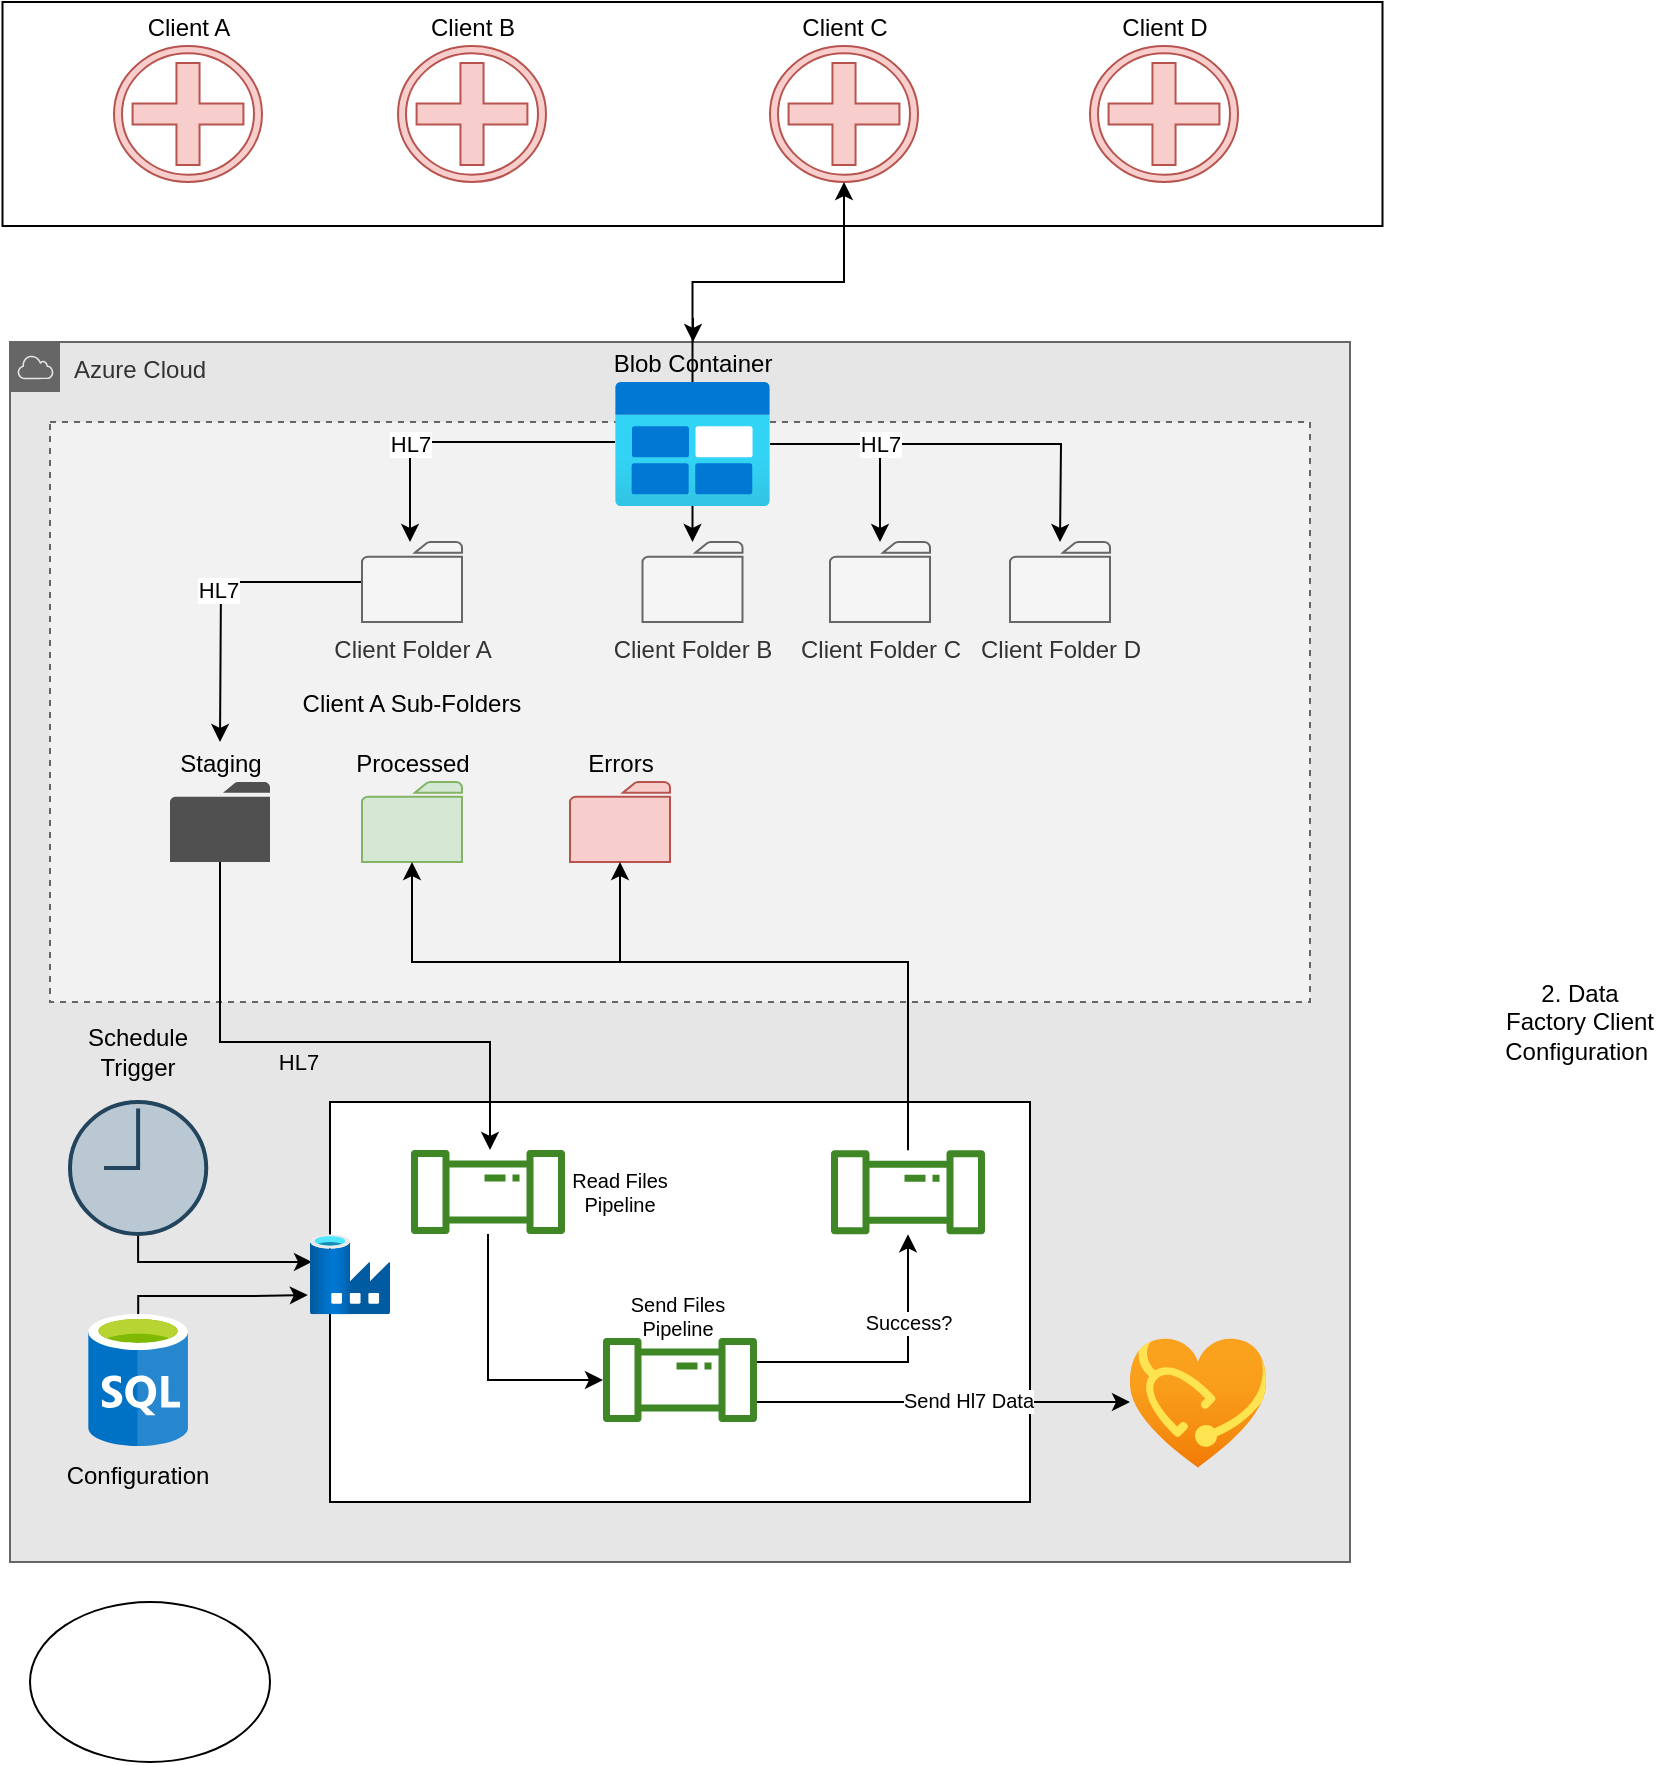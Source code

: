 <mxfile version="20.8.20" type="github">
  <diagram name="Page-1" id="RUEo9Bd7sD2gFJfadBwW">
    <mxGraphModel dx="989" dy="510" grid="0" gridSize="10" guides="1" tooltips="1" connect="1" arrows="1" fold="1" page="1" pageScale="1" pageWidth="850" pageHeight="1100" math="0" shadow="0">
      <root>
        <mxCell id="0" />
        <mxCell id="1" parent="0" />
        <mxCell id="6us5kw_5sCQfG_1NJxVb-128" value="" style="rounded=0;whiteSpace=wrap;html=1;" vertex="1" parent="1">
          <mxGeometry x="76.25" y="260" width="690" height="112" as="geometry" />
        </mxCell>
        <mxCell id="6us5kw_5sCQfG_1NJxVb-2" value="Azure Cloud" style="sketch=0;outlineConnect=0;html=1;whiteSpace=wrap;fontSize=12;fontStyle=0;shape=mxgraph.aws4.group;grIcon=mxgraph.aws4.group_aws_cloud;strokeColor=#666666;fillColor=#E6E6E6;verticalAlign=top;align=left;spacingLeft=30;dashed=0;fontColor=#333333;" vertex="1" parent="1">
          <mxGeometry x="80" y="430" width="670" height="610" as="geometry" />
        </mxCell>
        <mxCell id="6us5kw_5sCQfG_1NJxVb-129" style="edgeStyle=orthogonalEdgeStyle;rounded=0;orthogonalLoop=1;jettySize=auto;html=1;startArrow=none;startFill=0;endArrow=classic;endFill=1;" edge="1" parent="1" source="6us5kw_5sCQfG_1NJxVb-1" target="6us5kw_5sCQfG_1NJxVb-2">
          <mxGeometry relative="1" as="geometry">
            <Array as="points">
              <mxPoint x="419" y="430" />
              <mxPoint x="419" y="430" />
            </Array>
          </mxGeometry>
        </mxCell>
        <mxCell id="6us5kw_5sCQfG_1NJxVb-1" value="" style="shape=image;html=1;verticalAlign=top;verticalLabelPosition=bottom;labelBackgroundColor=#ffffff;imageAspect=0;aspect=fixed;image=https://cdn2.iconfinder.com/data/icons/whcompare-servers-web-hosting/50/sftp-128.png" vertex="1" parent="1">
          <mxGeometry x="382.5" y="340" width="78" height="78" as="geometry" />
        </mxCell>
        <mxCell id="6us5kw_5sCQfG_1NJxVb-4" value="Client A" style="shape=mxgraph.signs.healthcare.hospital_1;html=1;pointerEvents=1;fillColor=#f8cecc;strokeColor=#b85450;verticalLabelPosition=top;verticalAlign=bottom;align=center;labelPosition=center;" vertex="1" parent="1">
          <mxGeometry x="132" y="282" width="74" height="68" as="geometry" />
        </mxCell>
        <mxCell id="6us5kw_5sCQfG_1NJxVb-12" value="Client B" style="shape=mxgraph.signs.healthcare.hospital_1;html=1;pointerEvents=1;fillColor=#f8cecc;strokeColor=#b85450;verticalLabelPosition=top;verticalAlign=bottom;align=center;labelPosition=center;" vertex="1" parent="1">
          <mxGeometry x="274" y="282" width="74" height="68" as="geometry" />
        </mxCell>
        <mxCell id="6us5kw_5sCQfG_1NJxVb-16" value="Client C" style="shape=mxgraph.signs.healthcare.hospital_1;html=1;pointerEvents=1;fillColor=#f8cecc;strokeColor=#b85450;verticalLabelPosition=top;verticalAlign=bottom;align=center;labelPosition=center;" vertex="1" parent="1">
          <mxGeometry x="460" y="282" width="74" height="68" as="geometry" />
        </mxCell>
        <mxCell id="6us5kw_5sCQfG_1NJxVb-18" value="Client D" style="shape=mxgraph.signs.healthcare.hospital_1;html=1;pointerEvents=1;fillColor=#f8cecc;strokeColor=#b85450;verticalLabelPosition=top;verticalAlign=bottom;align=center;labelPosition=center;" vertex="1" parent="1">
          <mxGeometry x="620" y="282" width="74" height="68" as="geometry" />
        </mxCell>
        <mxCell id="6us5kw_5sCQfG_1NJxVb-25" value="Staging Folder" style="sketch=0;pointerEvents=1;shadow=0;dashed=0;html=1;strokeColor=none;fillColor=#505050;labelPosition=center;verticalLabelPosition=bottom;verticalAlign=top;outlineConnect=0;align=center;shape=mxgraph.office.concepts.folder;" vertex="1" parent="1">
          <mxGeometry x="230" y="540" width="50" height="40" as="geometry" />
        </mxCell>
        <mxCell id="6us5kw_5sCQfG_1NJxVb-33" value="Staging Folder" style="sketch=0;pointerEvents=1;shadow=0;dashed=0;html=1;strokeColor=none;fillColor=#505050;labelPosition=center;verticalLabelPosition=bottom;verticalAlign=top;outlineConnect=0;align=center;shape=mxgraph.office.concepts.folder;" vertex="1" parent="1">
          <mxGeometry x="318" y="540" width="50" height="40" as="geometry" />
        </mxCell>
        <mxCell id="6us5kw_5sCQfG_1NJxVb-84" value="" style="rounded=0;whiteSpace=wrap;html=1;dashed=1;fillColor=#F2F2F2;fontColor=#333333;strokeColor=#666666;" vertex="1" parent="1">
          <mxGeometry x="100" y="470" width="630" height="290" as="geometry" />
        </mxCell>
        <mxCell id="6us5kw_5sCQfG_1NJxVb-133" style="edgeStyle=orthogonalEdgeStyle;rounded=0;orthogonalLoop=1;jettySize=auto;html=1;entryX=0.025;entryY=0.346;entryDx=0;entryDy=0;entryPerimeter=0;startArrow=none;startFill=0;endArrow=classic;endFill=1;" edge="1" parent="1" source="6us5kw_5sCQfG_1NJxVb-55" target="6us5kw_5sCQfG_1NJxVb-47">
          <mxGeometry relative="1" as="geometry">
            <Array as="points">
              <mxPoint x="144" y="890" />
            </Array>
          </mxGeometry>
        </mxCell>
        <mxCell id="6us5kw_5sCQfG_1NJxVb-55" value="" style="html=1;verticalLabelPosition=bottom;align=center;labelBackgroundColor=#ffffff;verticalAlign=top;strokeWidth=2;shadow=0;dashed=0;shape=mxgraph.ios7.icons.clock;fillColor=#bac8d3;strokeColor=#23445d;" vertex="1" parent="1">
          <mxGeometry x="110" y="810" width="68.12" height="66" as="geometry" />
        </mxCell>
        <mxCell id="6us5kw_5sCQfG_1NJxVb-139" style="edgeStyle=orthogonalEdgeStyle;rounded=0;orthogonalLoop=1;jettySize=auto;html=1;entryX=-0.027;entryY=0.76;entryDx=0;entryDy=0;entryPerimeter=0;startArrow=none;startFill=0;endArrow=classic;endFill=1;" edge="1" parent="1" source="6us5kw_5sCQfG_1NJxVb-73" target="6us5kw_5sCQfG_1NJxVb-47">
          <mxGeometry relative="1" as="geometry">
            <Array as="points">
              <mxPoint x="144" y="907" />
              <mxPoint x="200" y="907" />
            </Array>
          </mxGeometry>
        </mxCell>
        <mxCell id="6us5kw_5sCQfG_1NJxVb-73" value="" style="sketch=0;aspect=fixed;html=1;points=[];align=center;image;fontSize=12;image=img/lib/mscae/SQL_Database_generic.svg;" vertex="1" parent="1">
          <mxGeometry x="118.98" y="916" width="50.16" height="66" as="geometry" />
        </mxCell>
        <mxCell id="6us5kw_5sCQfG_1NJxVb-39" value="Client Folder B" style="sketch=0;pointerEvents=1;shadow=0;dashed=0;html=1;strokeColor=#666666;fillColor=#f5f5f5;labelPosition=center;verticalLabelPosition=bottom;verticalAlign=top;outlineConnect=0;align=center;shape=mxgraph.office.concepts.folder;fontColor=#333333;" vertex="1" parent="1">
          <mxGeometry x="396.25" y="530" width="50" height="40" as="geometry" />
        </mxCell>
        <mxCell id="6us5kw_5sCQfG_1NJxVb-40" value="Client Folder C" style="sketch=0;pointerEvents=1;shadow=0;dashed=0;html=1;strokeColor=#666666;fillColor=#f5f5f5;labelPosition=center;verticalLabelPosition=bottom;verticalAlign=top;outlineConnect=0;align=center;shape=mxgraph.office.concepts.folder;fontColor=#333333;" vertex="1" parent="1">
          <mxGeometry x="490" y="530" width="50" height="40" as="geometry" />
        </mxCell>
        <mxCell id="6us5kw_5sCQfG_1NJxVb-85" value="Staging" style="sketch=0;pointerEvents=1;shadow=0;dashed=0;html=1;strokeColor=none;fillColor=#505050;labelPosition=center;verticalLabelPosition=top;verticalAlign=bottom;outlineConnect=0;align=center;shape=mxgraph.office.concepts.folder;" vertex="1" parent="1">
          <mxGeometry x="160" y="650" width="50" height="40" as="geometry" />
        </mxCell>
        <mxCell id="6us5kw_5sCQfG_1NJxVb-86" value="Processed" style="sketch=0;pointerEvents=1;shadow=0;dashed=0;html=1;strokeColor=#82b366;fillColor=#d5e8d4;labelPosition=center;verticalLabelPosition=top;verticalAlign=bottom;outlineConnect=0;align=center;shape=mxgraph.office.concepts.folder;" vertex="1" parent="1">
          <mxGeometry x="256" y="650" width="50" height="40" as="geometry" />
        </mxCell>
        <mxCell id="6us5kw_5sCQfG_1NJxVb-31" style="edgeStyle=orthogonalEdgeStyle;rounded=0;orthogonalLoop=1;jettySize=auto;html=1;" edge="1" parent="1" source="6us5kw_5sCQfG_1NJxVb-23" target="6us5kw_5sCQfG_1NJxVb-87">
          <mxGeometry relative="1" as="geometry">
            <Array as="points">
              <mxPoint x="280" y="480" />
            </Array>
          </mxGeometry>
        </mxCell>
        <mxCell id="6us5kw_5sCQfG_1NJxVb-92" value="HL7" style="edgeLabel;html=1;align=center;verticalAlign=middle;resizable=0;points=[];" vertex="1" connectable="0" parent="6us5kw_5sCQfG_1NJxVb-31">
          <mxGeometry x="0.224" y="1" relative="1" as="geometry">
            <mxPoint x="-9" as="offset" />
          </mxGeometry>
        </mxCell>
        <mxCell id="6us5kw_5sCQfG_1NJxVb-36" style="edgeStyle=orthogonalEdgeStyle;rounded=0;orthogonalLoop=1;jettySize=auto;html=1;" edge="1" parent="1" source="6us5kw_5sCQfG_1NJxVb-23" target="6us5kw_5sCQfG_1NJxVb-39">
          <mxGeometry relative="1" as="geometry">
            <Array as="points">
              <mxPoint x="421" y="520" />
              <mxPoint x="421" y="520" />
            </Array>
          </mxGeometry>
        </mxCell>
        <mxCell id="6us5kw_5sCQfG_1NJxVb-41" style="edgeStyle=orthogonalEdgeStyle;rounded=0;orthogonalLoop=1;jettySize=auto;html=1;" edge="1" parent="1" source="6us5kw_5sCQfG_1NJxVb-23">
          <mxGeometry relative="1" as="geometry">
            <mxPoint x="515" y="530" as="targetPoint" />
            <Array as="points">
              <mxPoint x="515" y="481" />
            </Array>
          </mxGeometry>
        </mxCell>
        <mxCell id="6us5kw_5sCQfG_1NJxVb-42" style="edgeStyle=orthogonalEdgeStyle;rounded=0;orthogonalLoop=1;jettySize=auto;html=1;" edge="1" parent="1" source="6us5kw_5sCQfG_1NJxVb-23">
          <mxGeometry relative="1" as="geometry">
            <mxPoint x="605" y="530" as="targetPoint" />
          </mxGeometry>
        </mxCell>
        <mxCell id="6us5kw_5sCQfG_1NJxVb-91" value="HL7" style="edgeLabel;html=1;align=center;verticalAlign=middle;resizable=0;points=[];" vertex="1" connectable="0" parent="6us5kw_5sCQfG_1NJxVb-42">
          <mxGeometry x="-0.579" y="-3" relative="1" as="geometry">
            <mxPoint x="14" y="-3" as="offset" />
          </mxGeometry>
        </mxCell>
        <mxCell id="6us5kw_5sCQfG_1NJxVb-155" value="" style="edgeStyle=orthogonalEdgeStyle;rounded=0;orthogonalLoop=1;jettySize=auto;html=1;fontSize=10;startArrow=none;startFill=0;endArrow=classic;endFill=1;" edge="1" parent="1" source="6us5kw_5sCQfG_1NJxVb-23" target="6us5kw_5sCQfG_1NJxVb-16">
          <mxGeometry relative="1" as="geometry" />
        </mxCell>
        <mxCell id="6us5kw_5sCQfG_1NJxVb-23" value="Blob Container" style="aspect=fixed;html=1;points=[];align=center;image;fontSize=12;image=img/lib/azure2/general/Blob_Block.svg;horizontal=1;verticalAlign=bottom;labelPosition=center;verticalLabelPosition=top;labelBackgroundColor=none;" vertex="1" parent="1">
          <mxGeometry x="382.5" y="450" width="77.5" height="62" as="geometry" />
        </mxCell>
        <mxCell id="6us5kw_5sCQfG_1NJxVb-90" style="edgeStyle=orthogonalEdgeStyle;rounded=0;orthogonalLoop=1;jettySize=auto;html=1;startArrow=none;startFill=0;" edge="1" parent="1" source="6us5kw_5sCQfG_1NJxVb-87">
          <mxGeometry relative="1" as="geometry">
            <mxPoint x="185" y="630" as="targetPoint" />
          </mxGeometry>
        </mxCell>
        <mxCell id="6us5kw_5sCQfG_1NJxVb-93" value="HL7" style="edgeLabel;html=1;align=center;verticalAlign=middle;resizable=0;points=[];" vertex="1" connectable="0" parent="6us5kw_5sCQfG_1NJxVb-90">
          <mxGeometry x="-0.007" y="-2" relative="1" as="geometry">
            <mxPoint as="offset" />
          </mxGeometry>
        </mxCell>
        <mxCell id="6us5kw_5sCQfG_1NJxVb-87" value="Client Folder A" style="sketch=0;pointerEvents=1;shadow=0;dashed=0;html=1;strokeColor=#666666;fillColor=#f5f5f5;labelPosition=center;verticalLabelPosition=bottom;verticalAlign=top;outlineConnect=0;align=center;shape=mxgraph.office.concepts.folder;fontColor=#333333;" vertex="1" parent="1">
          <mxGeometry x="256" y="530" width="50" height="40" as="geometry" />
        </mxCell>
        <mxCell id="6us5kw_5sCQfG_1NJxVb-88" value="Client Folder D" style="sketch=0;pointerEvents=1;shadow=0;dashed=0;html=1;strokeColor=#666666;fillColor=#f5f5f5;labelPosition=center;verticalLabelPosition=bottom;verticalAlign=top;outlineConnect=0;align=center;shape=mxgraph.office.concepts.folder;fontColor=#333333;" vertex="1" parent="1">
          <mxGeometry x="580" y="530" width="50" height="40" as="geometry" />
        </mxCell>
        <mxCell id="6us5kw_5sCQfG_1NJxVb-89" value="Errors" style="sketch=0;pointerEvents=1;shadow=0;dashed=0;html=1;strokeColor=#b85450;fillColor=#f8cecc;labelPosition=center;verticalLabelPosition=top;verticalAlign=bottom;outlineConnect=0;align=center;shape=mxgraph.office.concepts.folder;" vertex="1" parent="1">
          <mxGeometry x="360" y="650" width="50" height="40" as="geometry" />
        </mxCell>
        <mxCell id="6us5kw_5sCQfG_1NJxVb-99" value="2. Data &lt;br&gt;Factory Client Configuration&amp;nbsp;" style="text;html=1;strokeColor=none;fillColor=none;align=center;verticalAlign=middle;whiteSpace=wrap;rounded=0;" vertex="1" parent="1">
          <mxGeometry x="820" y="750" width="90" height="40" as="geometry" />
        </mxCell>
        <mxCell id="6us5kw_5sCQfG_1NJxVb-132" value="" style="rounded=0;whiteSpace=wrap;html=1;labelBackgroundColor=none;" vertex="1" parent="1">
          <mxGeometry x="240" y="810" width="350" height="200" as="geometry" />
        </mxCell>
        <mxCell id="6us5kw_5sCQfG_1NJxVb-100" value="" style="ellipse;whiteSpace=wrap;html=1;" vertex="1" parent="1">
          <mxGeometry x="90" y="1060" width="120" height="80" as="geometry" />
        </mxCell>
        <mxCell id="6us5kw_5sCQfG_1NJxVb-119" value="Client A Sub-Folders" style="text;html=1;strokeColor=none;fillColor=none;align=center;verticalAlign=middle;whiteSpace=wrap;rounded=0;" vertex="1" parent="1">
          <mxGeometry x="214" y="596" width="134" height="30" as="geometry" />
        </mxCell>
        <mxCell id="6us5kw_5sCQfG_1NJxVb-143" style="edgeStyle=orthogonalEdgeStyle;rounded=0;orthogonalLoop=1;jettySize=auto;html=1;startArrow=classic;startFill=1;endArrow=none;endFill=0;" edge="1" parent="1" source="6us5kw_5sCQfG_1NJxVb-131" target="6us5kw_5sCQfG_1NJxVb-85">
          <mxGeometry relative="1" as="geometry">
            <mxPoint x="185" y="720" as="targetPoint" />
            <Array as="points">
              <mxPoint x="320" y="780" />
              <mxPoint x="185" y="780" />
            </Array>
          </mxGeometry>
        </mxCell>
        <mxCell id="6us5kw_5sCQfG_1NJxVb-144" value="HL7" style="edgeLabel;html=1;align=center;verticalAlign=middle;resizable=0;points=[];labelBackgroundColor=none;" vertex="1" connectable="0" parent="6us5kw_5sCQfG_1NJxVb-143">
          <mxGeometry x="0.038" y="-2" relative="1" as="geometry">
            <mxPoint x="-5" y="12" as="offset" />
          </mxGeometry>
        </mxCell>
        <mxCell id="6us5kw_5sCQfG_1NJxVb-145" style="edgeStyle=orthogonalEdgeStyle;rounded=0;orthogonalLoop=1;jettySize=auto;html=1;startArrow=none;startFill=0;endArrow=classic;endFill=1;" edge="1" parent="1" source="6us5kw_5sCQfG_1NJxVb-131" target="6us5kw_5sCQfG_1NJxVb-141">
          <mxGeometry relative="1" as="geometry">
            <Array as="points">
              <mxPoint x="319" y="949" />
            </Array>
          </mxGeometry>
        </mxCell>
        <mxCell id="6us5kw_5sCQfG_1NJxVb-131" value="" style="sketch=0;outlineConnect=0;fontColor=#232F3E;gradientColor=none;fillColor=#3F8624;strokeColor=none;dashed=0;verticalLabelPosition=bottom;verticalAlign=top;align=center;html=1;fontSize=12;fontStyle=0;aspect=fixed;pointerEvents=1;shape=mxgraph.aws4.iot_analytics_pipeline;labelBackgroundColor=none;" vertex="1" parent="1">
          <mxGeometry x="280" y="834" width="78" height="42" as="geometry" />
        </mxCell>
        <mxCell id="6us5kw_5sCQfG_1NJxVb-47" value="" style="aspect=fixed;html=1;points=[];align=center;image;fontSize=12;image=img/lib/azure2/databases/Data_Factory.svg;" vertex="1" parent="1">
          <mxGeometry x="230" y="876.15" width="40" height="40" as="geometry" />
        </mxCell>
        <mxCell id="6us5kw_5sCQfG_1NJxVb-82" value="" style="aspect=fixed;html=1;points=[];align=center;image;fontSize=12;image=img/lib/azure2/integration/Azure_API_for_FHIR.svg;" vertex="1" parent="1">
          <mxGeometry x="640" y="928" width="68" height="65.2" as="geometry" />
        </mxCell>
        <mxCell id="6us5kw_5sCQfG_1NJxVb-137" value="Schedule Trigger" style="text;html=1;strokeColor=none;fillColor=none;align=center;verticalAlign=middle;whiteSpace=wrap;rounded=0;" vertex="1" parent="1">
          <mxGeometry x="114.06" y="770" width="60" height="30" as="geometry" />
        </mxCell>
        <mxCell id="6us5kw_5sCQfG_1NJxVb-140" value="Configuration" style="text;html=1;strokeColor=none;fillColor=none;align=center;verticalAlign=middle;whiteSpace=wrap;rounded=0;" vertex="1" parent="1">
          <mxGeometry x="114.06" y="982" width="60" height="30" as="geometry" />
        </mxCell>
        <mxCell id="6us5kw_5sCQfG_1NJxVb-148" style="edgeStyle=orthogonalEdgeStyle;rounded=0;orthogonalLoop=1;jettySize=auto;html=1;fontSize=10;startArrow=none;startFill=0;endArrow=classic;endFill=1;" edge="1" parent="1" source="6us5kw_5sCQfG_1NJxVb-141" target="6us5kw_5sCQfG_1NJxVb-82">
          <mxGeometry relative="1" as="geometry">
            <Array as="points">
              <mxPoint x="550" y="960" />
              <mxPoint x="550" y="960" />
            </Array>
          </mxGeometry>
        </mxCell>
        <mxCell id="6us5kw_5sCQfG_1NJxVb-152" value="Send Hl7 Data" style="edgeLabel;html=1;align=center;verticalAlign=middle;resizable=0;points=[];fontSize=10;" vertex="1" connectable="0" parent="6us5kw_5sCQfG_1NJxVb-148">
          <mxGeometry x="0.127" y="1" relative="1" as="geometry">
            <mxPoint as="offset" />
          </mxGeometry>
        </mxCell>
        <mxCell id="6us5kw_5sCQfG_1NJxVb-149" value="Success?" style="edgeStyle=orthogonalEdgeStyle;rounded=0;orthogonalLoop=1;jettySize=auto;html=1;fontSize=10;startArrow=none;startFill=0;endArrow=classic;endFill=1;" edge="1" parent="1" source="6us5kw_5sCQfG_1NJxVb-141" target="6us5kw_5sCQfG_1NJxVb-142">
          <mxGeometry x="0.371" relative="1" as="geometry">
            <Array as="points">
              <mxPoint x="529" y="940" />
            </Array>
            <mxPoint as="offset" />
          </mxGeometry>
        </mxCell>
        <mxCell id="6us5kw_5sCQfG_1NJxVb-141" value="" style="sketch=0;outlineConnect=0;fontColor=#232F3E;gradientColor=none;fillColor=#3F8624;strokeColor=none;dashed=0;verticalLabelPosition=bottom;verticalAlign=top;align=center;html=1;fontSize=12;fontStyle=0;aspect=fixed;pointerEvents=1;shape=mxgraph.aws4.iot_analytics_pipeline;labelBackgroundColor=none;" vertex="1" parent="1">
          <mxGeometry x="376" y="928" width="78" height="42" as="geometry" />
        </mxCell>
        <mxCell id="6us5kw_5sCQfG_1NJxVb-153" style="edgeStyle=orthogonalEdgeStyle;rounded=0;orthogonalLoop=1;jettySize=auto;html=1;fontSize=10;startArrow=none;startFill=0;endArrow=classic;endFill=1;" edge="1" parent="1" source="6us5kw_5sCQfG_1NJxVb-142" target="6us5kw_5sCQfG_1NJxVb-86">
          <mxGeometry relative="1" as="geometry">
            <Array as="points">
              <mxPoint x="529" y="740" />
              <mxPoint x="281" y="740" />
            </Array>
          </mxGeometry>
        </mxCell>
        <mxCell id="6us5kw_5sCQfG_1NJxVb-142" value="" style="sketch=0;outlineConnect=0;fontColor=#232F3E;gradientColor=none;fillColor=#3F8624;strokeColor=none;dashed=0;verticalLabelPosition=bottom;verticalAlign=top;align=center;html=1;fontSize=12;fontStyle=0;aspect=fixed;pointerEvents=1;shape=mxgraph.aws4.iot_analytics_pipeline;labelBackgroundColor=none;" vertex="1" parent="1">
          <mxGeometry x="490" y="834.15" width="78" height="42" as="geometry" />
        </mxCell>
        <mxCell id="6us5kw_5sCQfG_1NJxVb-146" value="Read Files Pipeline" style="text;html=1;strokeColor=none;fillColor=none;align=center;verticalAlign=middle;whiteSpace=wrap;rounded=0;fontSize=10;" vertex="1" parent="1">
          <mxGeometry x="345" y="840" width="80" height="30" as="geometry" />
        </mxCell>
        <mxCell id="6us5kw_5sCQfG_1NJxVb-147" value="Send Files Pipeline" style="text;html=1;strokeColor=none;fillColor=none;align=center;verticalAlign=middle;whiteSpace=wrap;rounded=0;fontSize=10;" vertex="1" parent="1">
          <mxGeometry x="374" y="902" width="80" height="30" as="geometry" />
        </mxCell>
        <mxCell id="6us5kw_5sCQfG_1NJxVb-154" value="" style="endArrow=classic;html=1;rounded=0;fontSize=10;" edge="1" parent="1" target="6us5kw_5sCQfG_1NJxVb-89">
          <mxGeometry width="50" height="50" relative="1" as="geometry">
            <mxPoint x="385" y="740" as="sourcePoint" />
            <mxPoint x="430" y="720" as="targetPoint" />
          </mxGeometry>
        </mxCell>
      </root>
    </mxGraphModel>
  </diagram>
</mxfile>
